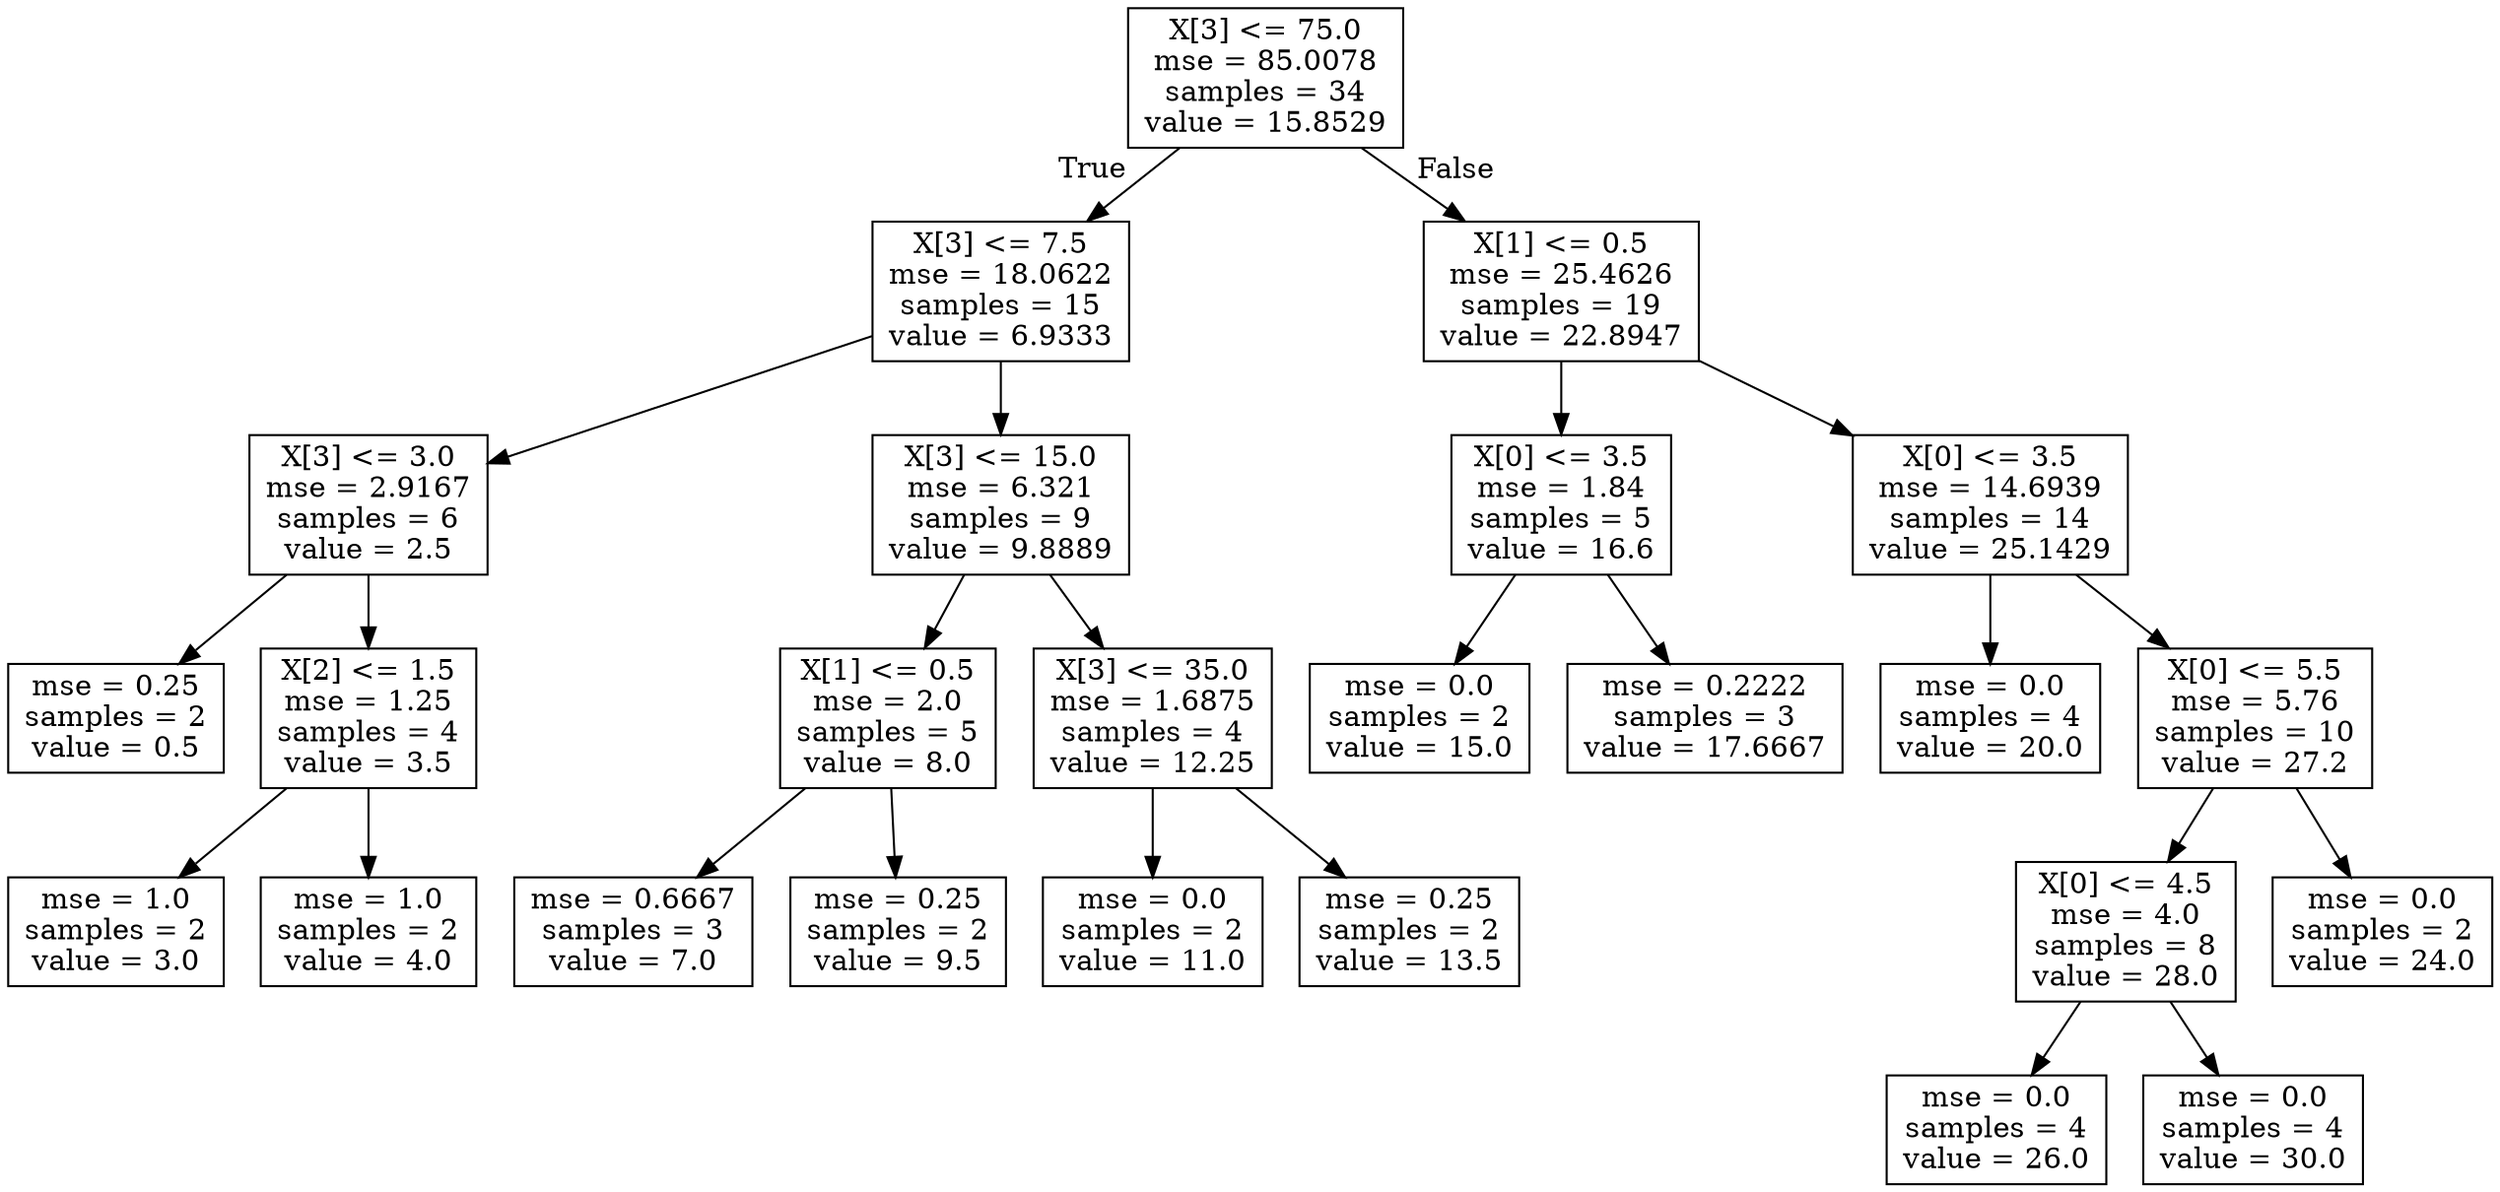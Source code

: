 digraph Tree {
node [shape=box] ;
0 [label="X[3] <= 75.0\nmse = 85.0078\nsamples = 34\nvalue = 15.8529"] ;
1 [label="X[3] <= 7.5\nmse = 18.0622\nsamples = 15\nvalue = 6.9333"] ;
0 -> 1 [labeldistance=2.5, labelangle=45, headlabel="True"] ;
2 [label="X[3] <= 3.0\nmse = 2.9167\nsamples = 6\nvalue = 2.5"] ;
1 -> 2 ;
3 [label="mse = 0.25\nsamples = 2\nvalue = 0.5"] ;
2 -> 3 ;
4 [label="X[2] <= 1.5\nmse = 1.25\nsamples = 4\nvalue = 3.5"] ;
2 -> 4 ;
5 [label="mse = 1.0\nsamples = 2\nvalue = 3.0"] ;
4 -> 5 ;
6 [label="mse = 1.0\nsamples = 2\nvalue = 4.0"] ;
4 -> 6 ;
7 [label="X[3] <= 15.0\nmse = 6.321\nsamples = 9\nvalue = 9.8889"] ;
1 -> 7 ;
8 [label="X[1] <= 0.5\nmse = 2.0\nsamples = 5\nvalue = 8.0"] ;
7 -> 8 ;
9 [label="mse = 0.6667\nsamples = 3\nvalue = 7.0"] ;
8 -> 9 ;
10 [label="mse = 0.25\nsamples = 2\nvalue = 9.5"] ;
8 -> 10 ;
11 [label="X[3] <= 35.0\nmse = 1.6875\nsamples = 4\nvalue = 12.25"] ;
7 -> 11 ;
12 [label="mse = 0.0\nsamples = 2\nvalue = 11.0"] ;
11 -> 12 ;
13 [label="mse = 0.25\nsamples = 2\nvalue = 13.5"] ;
11 -> 13 ;
14 [label="X[1] <= 0.5\nmse = 25.4626\nsamples = 19\nvalue = 22.8947"] ;
0 -> 14 [labeldistance=2.5, labelangle=-45, headlabel="False"] ;
15 [label="X[0] <= 3.5\nmse = 1.84\nsamples = 5\nvalue = 16.6"] ;
14 -> 15 ;
16 [label="mse = 0.0\nsamples = 2\nvalue = 15.0"] ;
15 -> 16 ;
17 [label="mse = 0.2222\nsamples = 3\nvalue = 17.6667"] ;
15 -> 17 ;
18 [label="X[0] <= 3.5\nmse = 14.6939\nsamples = 14\nvalue = 25.1429"] ;
14 -> 18 ;
19 [label="mse = 0.0\nsamples = 4\nvalue = 20.0"] ;
18 -> 19 ;
20 [label="X[0] <= 5.5\nmse = 5.76\nsamples = 10\nvalue = 27.2"] ;
18 -> 20 ;
21 [label="X[0] <= 4.5\nmse = 4.0\nsamples = 8\nvalue = 28.0"] ;
20 -> 21 ;
22 [label="mse = 0.0\nsamples = 4\nvalue = 26.0"] ;
21 -> 22 ;
23 [label="mse = 0.0\nsamples = 4\nvalue = 30.0"] ;
21 -> 23 ;
24 [label="mse = 0.0\nsamples = 2\nvalue = 24.0"] ;
20 -> 24 ;
}